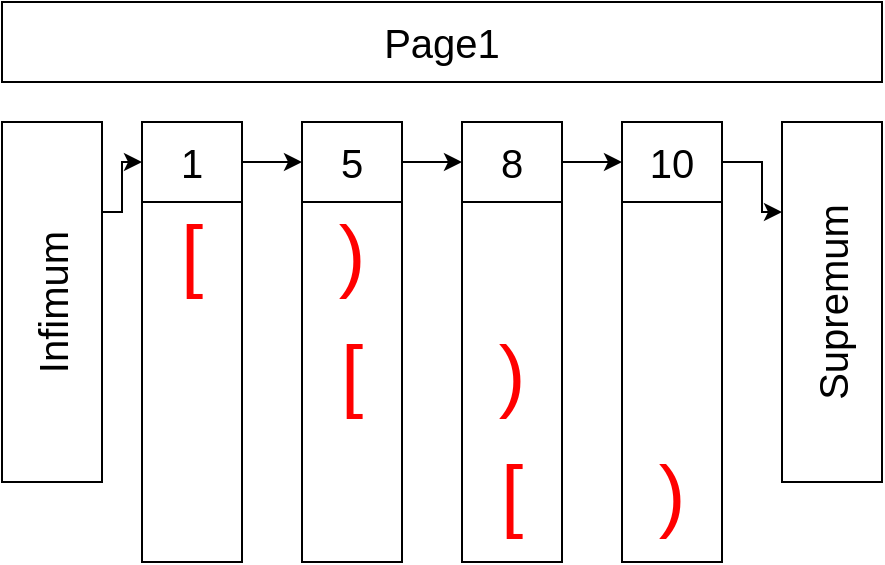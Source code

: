 <mxfile version="20.8.19" type="device"><diagram name="Page-1" id="5X7qmwgHOfAjLhb3YUsZ"><mxGraphModel dx="1434" dy="708" grid="1" gridSize="10" guides="1" tooltips="1" connect="1" arrows="1" fold="1" page="1" pageScale="1" pageWidth="850" pageHeight="1100" math="0" shadow="0"><root><mxCell id="0"/><mxCell id="1" parent="0"/><mxCell id="koLjiDiufipP8f6T_nUg-43" value="Page1" style="rounded=0;whiteSpace=wrap;html=1;fontSize=20;" vertex="1" parent="1"><mxGeometry x="50" y="310" width="440" height="40" as="geometry"/></mxCell><mxCell id="koLjiDiufipP8f6T_nUg-46" value="" style="group" vertex="1" connectable="0" parent="1"><mxGeometry x="120" y="370" width="55" height="220" as="geometry"/></mxCell><mxCell id="koLjiDiufipP8f6T_nUg-44" value="1" style="rounded=0;whiteSpace=wrap;html=1;fontSize=20;" vertex="1" parent="koLjiDiufipP8f6T_nUg-46"><mxGeometry width="50" height="40" as="geometry"/></mxCell><mxCell id="koLjiDiufipP8f6T_nUg-45" value="" style="rounded=0;whiteSpace=wrap;html=1;fontSize=20;" vertex="1" parent="koLjiDiufipP8f6T_nUg-46"><mxGeometry y="40" width="50" height="180" as="geometry"/></mxCell><mxCell id="koLjiDiufipP8f6T_nUg-182" value="&lt;font color=&quot;#ff0000&quot; style=&quot;font-size: 40px;&quot;&gt;[&lt;/font&gt;" style="text;align=center;html=1;verticalAlign=middle;whiteSpace=wrap;rounded=0;fontSize=20;fontFamily=Helvetica;" vertex="1" parent="koLjiDiufipP8f6T_nUg-46"><mxGeometry x="-5" y="30" width="60" height="70" as="geometry"/></mxCell><mxCell id="koLjiDiufipP8f6T_nUg-47" value="" style="group" vertex="1" connectable="0" parent="1"><mxGeometry x="200" y="370" width="55" height="220" as="geometry"/></mxCell><mxCell id="koLjiDiufipP8f6T_nUg-48" value="5" style="rounded=0;whiteSpace=wrap;html=1;fontSize=20;" vertex="1" parent="koLjiDiufipP8f6T_nUg-47"><mxGeometry width="50" height="40" as="geometry"/></mxCell><mxCell id="koLjiDiufipP8f6T_nUg-49" value="" style="rounded=0;whiteSpace=wrap;html=1;fontSize=20;" vertex="1" parent="koLjiDiufipP8f6T_nUg-47"><mxGeometry y="40" width="50" height="180" as="geometry"/></mxCell><mxCell id="koLjiDiufipP8f6T_nUg-185" value="&lt;font color=&quot;#ff0000&quot; style=&quot;font-size: 40px;&quot;&gt;)&lt;/font&gt;" style="text;align=center;html=1;verticalAlign=middle;whiteSpace=wrap;rounded=0;fontSize=20;fontFamily=Helvetica;" vertex="1" parent="koLjiDiufipP8f6T_nUg-47"><mxGeometry x="-5" y="30" width="60" height="70" as="geometry"/></mxCell><mxCell id="koLjiDiufipP8f6T_nUg-186" value="&lt;font color=&quot;#ff0000&quot; style=&quot;font-size: 40px;&quot;&gt;[&lt;/font&gt;" style="text;align=center;html=1;verticalAlign=middle;whiteSpace=wrap;rounded=0;fontSize=20;fontFamily=Helvetica;" vertex="1" parent="koLjiDiufipP8f6T_nUg-47"><mxGeometry x="-5" y="90" width="60" height="70" as="geometry"/></mxCell><mxCell id="koLjiDiufipP8f6T_nUg-50" value="" style="group" vertex="1" connectable="0" parent="1"><mxGeometry x="280" y="370" width="55" height="220" as="geometry"/></mxCell><mxCell id="koLjiDiufipP8f6T_nUg-51" value="8" style="rounded=0;whiteSpace=wrap;html=1;fontSize=20;" vertex="1" parent="koLjiDiufipP8f6T_nUg-50"><mxGeometry width="50" height="40" as="geometry"/></mxCell><mxCell id="koLjiDiufipP8f6T_nUg-52" value="" style="rounded=0;whiteSpace=wrap;html=1;fontSize=20;" vertex="1" parent="koLjiDiufipP8f6T_nUg-50"><mxGeometry y="40" width="50" height="180" as="geometry"/></mxCell><mxCell id="koLjiDiufipP8f6T_nUg-187" value="&lt;font color=&quot;#ff0000&quot; style=&quot;font-size: 40px;&quot;&gt;)&lt;/font&gt;" style="text;align=center;html=1;verticalAlign=middle;whiteSpace=wrap;rounded=0;fontSize=20;fontFamily=Helvetica;" vertex="1" parent="koLjiDiufipP8f6T_nUg-50"><mxGeometry x="-5" y="90" width="60" height="70" as="geometry"/></mxCell><mxCell id="koLjiDiufipP8f6T_nUg-189" value="&lt;font color=&quot;#ff0000&quot; style=&quot;font-size: 40px;&quot;&gt;[&lt;/font&gt;" style="text;align=center;html=1;verticalAlign=middle;whiteSpace=wrap;rounded=0;fontSize=20;fontFamily=Helvetica;" vertex="1" parent="koLjiDiufipP8f6T_nUg-50"><mxGeometry x="-5" y="150" width="60" height="70" as="geometry"/></mxCell><mxCell id="koLjiDiufipP8f6T_nUg-53" value="" style="group" vertex="1" connectable="0" parent="1"><mxGeometry x="360" y="370" width="55" height="220" as="geometry"/></mxCell><mxCell id="koLjiDiufipP8f6T_nUg-54" value="10" style="rounded=0;whiteSpace=wrap;html=1;fontSize=20;" vertex="1" parent="koLjiDiufipP8f6T_nUg-53"><mxGeometry width="50" height="40" as="geometry"/></mxCell><mxCell id="koLjiDiufipP8f6T_nUg-55" value="" style="rounded=0;whiteSpace=wrap;html=1;fontSize=20;" vertex="1" parent="koLjiDiufipP8f6T_nUg-53"><mxGeometry y="40" width="50" height="180" as="geometry"/></mxCell><mxCell id="koLjiDiufipP8f6T_nUg-188" value="&lt;font color=&quot;#ff0000&quot; style=&quot;font-size: 40px;&quot;&gt;)&lt;/font&gt;" style="text;align=center;html=1;verticalAlign=middle;whiteSpace=wrap;rounded=0;fontSize=20;fontFamily=Helvetica;" vertex="1" parent="koLjiDiufipP8f6T_nUg-53"><mxGeometry x="-5" y="150" width="60" height="70" as="geometry"/></mxCell><mxCell id="koLjiDiufipP8f6T_nUg-58" style="edgeStyle=orthogonalEdgeStyle;rounded=0;orthogonalLoop=1;jettySize=auto;html=1;exitX=1;exitY=0.25;exitDx=0;exitDy=0;entryX=0;entryY=0.5;entryDx=0;entryDy=0;fontFamily=Helvetica;fontSize=20;" edge="1" parent="1" source="koLjiDiufipP8f6T_nUg-56" target="koLjiDiufipP8f6T_nUg-44"><mxGeometry relative="1" as="geometry"><Array as="points"><mxPoint x="110" y="415"/><mxPoint x="110" y="390"/></Array></mxGeometry></mxCell><mxCell id="koLjiDiufipP8f6T_nUg-56" value="Infimum" style="rounded=0;whiteSpace=wrap;html=1;fontSize=20;horizontal=0;" vertex="1" parent="1"><mxGeometry x="50" y="370" width="50" height="180" as="geometry"/></mxCell><mxCell id="koLjiDiufipP8f6T_nUg-57" value="Supremum" style="rounded=0;whiteSpace=wrap;html=1;fontSize=20;horizontal=0;" vertex="1" parent="1"><mxGeometry x="440" y="370" width="50" height="180" as="geometry"/></mxCell><mxCell id="koLjiDiufipP8f6T_nUg-59" style="edgeStyle=orthogonalEdgeStyle;rounded=0;orthogonalLoop=1;jettySize=auto;html=1;exitX=1;exitY=0.5;exitDx=0;exitDy=0;entryX=0;entryY=0.5;entryDx=0;entryDy=0;fontFamily=Helvetica;fontSize=20;" edge="1" parent="1" source="koLjiDiufipP8f6T_nUg-44" target="koLjiDiufipP8f6T_nUg-48"><mxGeometry relative="1" as="geometry"/></mxCell><mxCell id="koLjiDiufipP8f6T_nUg-60" style="edgeStyle=orthogonalEdgeStyle;rounded=0;orthogonalLoop=1;jettySize=auto;html=1;exitX=1;exitY=0.5;exitDx=0;exitDy=0;entryX=0;entryY=0.5;entryDx=0;entryDy=0;fontFamily=Helvetica;fontSize=20;" edge="1" parent="1" source="koLjiDiufipP8f6T_nUg-48" target="koLjiDiufipP8f6T_nUg-51"><mxGeometry relative="1" as="geometry"/></mxCell><mxCell id="koLjiDiufipP8f6T_nUg-61" style="edgeStyle=orthogonalEdgeStyle;rounded=0;orthogonalLoop=1;jettySize=auto;html=1;exitX=1;exitY=0.5;exitDx=0;exitDy=0;fontFamily=Helvetica;fontSize=20;" edge="1" parent="1" source="koLjiDiufipP8f6T_nUg-51" target="koLjiDiufipP8f6T_nUg-54"><mxGeometry relative="1" as="geometry"/></mxCell><mxCell id="koLjiDiufipP8f6T_nUg-62" style="edgeStyle=orthogonalEdgeStyle;rounded=0;orthogonalLoop=1;jettySize=auto;html=1;exitX=1;exitY=0.5;exitDx=0;exitDy=0;entryX=0;entryY=0.25;entryDx=0;entryDy=0;fontFamily=Helvetica;fontSize=20;" edge="1" parent="1" source="koLjiDiufipP8f6T_nUg-54" target="koLjiDiufipP8f6T_nUg-57"><mxGeometry relative="1" as="geometry"><Array as="points"><mxPoint x="430" y="390"/><mxPoint x="430" y="415"/></Array></mxGeometry></mxCell></root></mxGraphModel></diagram></mxfile>